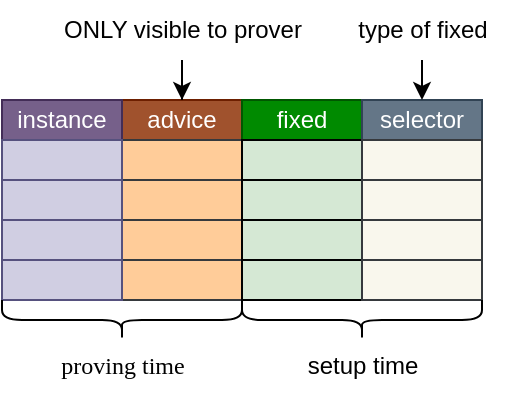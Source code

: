 <mxfile version="24.7.8" pages="4">
  <diagram name="overview" id="erxvB4CIaKITpxgfguMx">
    <mxGraphModel dx="941" dy="704" grid="1" gridSize="10" guides="1" tooltips="1" connect="1" arrows="1" fold="1" page="1" pageScale="1" pageWidth="850" pageHeight="1100" math="0" shadow="0">
      <root>
        <mxCell id="zXVIBMq-GNmkxpPJvBTb-0" />
        <mxCell id="zXVIBMq-GNmkxpPJvBTb-1" parent="zXVIBMq-GNmkxpPJvBTb-0" />
        <mxCell id="Fhe0EUWzFvp21NYp1h6w-1" value="advice" style="whiteSpace=wrap;html=1;fillColor=#a0522d;fontColor=#ffffff;strokeColor=#6D1F00;" parent="zXVIBMq-GNmkxpPJvBTb-1" vertex="1">
          <mxGeometry x="340" y="680" width="60" height="20" as="geometry" />
        </mxCell>
        <mxCell id="Fhe0EUWzFvp21NYp1h6w-2" value="" style="whiteSpace=wrap;html=1;fillColor=#ffcc99;strokeColor=#36393d;" parent="zXVIBMq-GNmkxpPJvBTb-1" vertex="1">
          <mxGeometry x="340" y="700" width="60" height="20" as="geometry" />
        </mxCell>
        <mxCell id="Fhe0EUWzFvp21NYp1h6w-4" value="" style="whiteSpace=wrap;html=1;fillColor=#ffcc99;strokeColor=#36393d;" parent="zXVIBMq-GNmkxpPJvBTb-1" vertex="1">
          <mxGeometry x="340" y="720" width="60" height="20" as="geometry" />
        </mxCell>
        <mxCell id="Fhe0EUWzFvp21NYp1h6w-5" value="" style="whiteSpace=wrap;html=1;fillColor=#ffcc99;strokeColor=#36393d;" parent="zXVIBMq-GNmkxpPJvBTb-1" vertex="1">
          <mxGeometry x="340" y="740" width="60" height="20" as="geometry" />
        </mxCell>
        <mxCell id="Fhe0EUWzFvp21NYp1h6w-6" value="" style="whiteSpace=wrap;html=1;fillColor=#ffcc99;strokeColor=#36393d;" parent="zXVIBMq-GNmkxpPJvBTb-1" vertex="1">
          <mxGeometry x="340" y="760" width="60" height="20" as="geometry" />
        </mxCell>
        <mxCell id="Fhe0EUWzFvp21NYp1h6w-7" value="instance" style="whiteSpace=wrap;html=1;fillColor=#76608a;fontColor=#ffffff;strokeColor=#432D57;" parent="zXVIBMq-GNmkxpPJvBTb-1" vertex="1">
          <mxGeometry x="280" y="680" width="60" height="20" as="geometry" />
        </mxCell>
        <mxCell id="Fhe0EUWzFvp21NYp1h6w-8" value="" style="whiteSpace=wrap;html=1;fillColor=#d0cee2;strokeColor=#56517e;" parent="zXVIBMq-GNmkxpPJvBTb-1" vertex="1">
          <mxGeometry x="280" y="700" width="60" height="20" as="geometry" />
        </mxCell>
        <mxCell id="Fhe0EUWzFvp21NYp1h6w-9" value="" style="whiteSpace=wrap;html=1;fillColor=#d0cee2;strokeColor=#56517e;" parent="zXVIBMq-GNmkxpPJvBTb-1" vertex="1">
          <mxGeometry x="280" y="720" width="60" height="20" as="geometry" />
        </mxCell>
        <mxCell id="Fhe0EUWzFvp21NYp1h6w-10" value="" style="whiteSpace=wrap;html=1;fillColor=#d0cee2;strokeColor=#56517e;" parent="zXVIBMq-GNmkxpPJvBTb-1" vertex="1">
          <mxGeometry x="280" y="740" width="60" height="20" as="geometry" />
        </mxCell>
        <mxCell id="uqruKTCq6MjBEcbjaGbl-15" value="fixed" style="whiteSpace=wrap;html=1;fillColor=#008a00;fontColor=#ffffff;strokeColor=#005700;" parent="zXVIBMq-GNmkxpPJvBTb-1" vertex="1">
          <mxGeometry x="400" y="680" width="60" height="20" as="geometry" />
        </mxCell>
        <mxCell id="uqruKTCq6MjBEcbjaGbl-16" value="" style="whiteSpace=wrap;html=1;fillColor=#d5e8d4;strokeColor=#000000;" parent="zXVIBMq-GNmkxpPJvBTb-1" vertex="1">
          <mxGeometry x="400" y="700" width="60" height="20" as="geometry" />
        </mxCell>
        <mxCell id="uqruKTCq6MjBEcbjaGbl-17" value="" style="whiteSpace=wrap;html=1;fillColor=#d5e8d4;strokeColor=#000000;" parent="zXVIBMq-GNmkxpPJvBTb-1" vertex="1">
          <mxGeometry x="400" y="720" width="60" height="20" as="geometry" />
        </mxCell>
        <mxCell id="uqruKTCq6MjBEcbjaGbl-18" value="" style="whiteSpace=wrap;html=1;fillColor=#d5e8d4;strokeColor=#000000;" parent="zXVIBMq-GNmkxpPJvBTb-1" vertex="1">
          <mxGeometry x="400" y="740" width="60" height="20" as="geometry" />
        </mxCell>
        <mxCell id="uqruKTCq6MjBEcbjaGbl-19" value="" style="whiteSpace=wrap;html=1;fillColor=#d5e8d4;strokeColor=#000000;" parent="zXVIBMq-GNmkxpPJvBTb-1" vertex="1">
          <mxGeometry x="400" y="760" width="60" height="20" as="geometry" />
        </mxCell>
        <mxCell id="uqruKTCq6MjBEcbjaGbl-20" value="" style="whiteSpace=wrap;html=1;fillColor=#d0cee2;strokeColor=#56517e;" parent="zXVIBMq-GNmkxpPJvBTb-1" vertex="1">
          <mxGeometry x="280" y="760" width="60" height="20" as="geometry" />
        </mxCell>
        <mxCell id="uqruKTCq6MjBEcbjaGbl-26" value="selector" style="whiteSpace=wrap;html=1;fillColor=#647687;fontColor=#ffffff;strokeColor=#314354;" parent="zXVIBMq-GNmkxpPJvBTb-1" vertex="1">
          <mxGeometry x="460" y="680" width="60" height="20" as="geometry" />
        </mxCell>
        <mxCell id="uqruKTCq6MjBEcbjaGbl-27" value="" style="whiteSpace=wrap;html=1;fillColor=#f9f7ed;strokeColor=#36393d;" parent="zXVIBMq-GNmkxpPJvBTb-1" vertex="1">
          <mxGeometry x="460" y="700" width="60" height="20" as="geometry" />
        </mxCell>
        <mxCell id="uqruKTCq6MjBEcbjaGbl-28" value="" style="whiteSpace=wrap;html=1;fillColor=#f9f7ed;strokeColor=#36393d;" parent="zXVIBMq-GNmkxpPJvBTb-1" vertex="1">
          <mxGeometry x="460" y="720" width="60" height="20" as="geometry" />
        </mxCell>
        <mxCell id="uqruKTCq6MjBEcbjaGbl-29" value="" style="whiteSpace=wrap;html=1;fillColor=#f9f7ed;strokeColor=#36393d;" parent="zXVIBMq-GNmkxpPJvBTb-1" vertex="1">
          <mxGeometry x="460" y="740" width="60" height="20" as="geometry" />
        </mxCell>
        <mxCell id="uqruKTCq6MjBEcbjaGbl-30" value="" style="whiteSpace=wrap;html=1;fillColor=#f9f7ed;strokeColor=#36393d;" parent="zXVIBMq-GNmkxpPJvBTb-1" vertex="1">
          <mxGeometry x="460" y="760" width="60" height="20" as="geometry" />
        </mxCell>
        <mxCell id="uqruKTCq6MjBEcbjaGbl-32" style="edgeStyle=orthogonalEdgeStyle;rounded=0;orthogonalLoop=1;jettySize=auto;html=1;" parent="zXVIBMq-GNmkxpPJvBTb-1" source="uqruKTCq6MjBEcbjaGbl-31" target="Fhe0EUWzFvp21NYp1h6w-1" edge="1">
          <mxGeometry relative="1" as="geometry" />
        </mxCell>
        <mxCell id="uqruKTCq6MjBEcbjaGbl-31" value="ONLY visible to prover" style="text;html=1;align=center;verticalAlign=middle;resizable=0;points=[];autosize=1;strokeColor=none;fillColor=none;" parent="zXVIBMq-GNmkxpPJvBTb-1" vertex="1">
          <mxGeometry x="300" y="630" width="140" height="30" as="geometry" />
        </mxCell>
        <mxCell id="uqruKTCq6MjBEcbjaGbl-33" value="" style="shape=curlyBracket;whiteSpace=wrap;html=1;rounded=1;labelPosition=left;verticalLabelPosition=middle;align=right;verticalAlign=middle;rotation=-90;" parent="zXVIBMq-GNmkxpPJvBTb-1" vertex="1">
          <mxGeometry x="330" y="730" width="20" height="120" as="geometry" />
        </mxCell>
        <mxCell id="uqruKTCq6MjBEcbjaGbl-34" value="proving time" style="text;html=1;align=center;verticalAlign=middle;resizable=0;points=[];autosize=1;strokeColor=none;fillColor=none;fontFamily=Comic Sans MS;" parent="zXVIBMq-GNmkxpPJvBTb-1" vertex="1">
          <mxGeometry x="295" y="798" width="90" height="30" as="geometry" />
        </mxCell>
        <mxCell id="uqruKTCq6MjBEcbjaGbl-37" value="setup time" style="text;html=1;align=center;verticalAlign=middle;resizable=0;points=[];autosize=1;strokeColor=none;fillColor=none;fontFamily=Helvetica;fontStyle=0" parent="zXVIBMq-GNmkxpPJvBTb-1" vertex="1">
          <mxGeometry x="420" y="798" width="80" height="30" as="geometry" />
        </mxCell>
        <mxCell id="uqruKTCq6MjBEcbjaGbl-39" value="" style="shape=curlyBracket;whiteSpace=wrap;html=1;rounded=1;labelPosition=left;verticalLabelPosition=middle;align=right;verticalAlign=middle;rotation=-90;" parent="zXVIBMq-GNmkxpPJvBTb-1" vertex="1">
          <mxGeometry x="450" y="730" width="20" height="120" as="geometry" />
        </mxCell>
        <mxCell id="rA79JAteqAuvBEPstEJZ-0" style="edgeStyle=orthogonalEdgeStyle;rounded=0;orthogonalLoop=1;jettySize=auto;html=1;" parent="zXVIBMq-GNmkxpPJvBTb-1" source="rA79JAteqAuvBEPstEJZ-1" edge="1">
          <mxGeometry relative="1" as="geometry">
            <mxPoint x="490" y="680" as="targetPoint" />
          </mxGeometry>
        </mxCell>
        <mxCell id="rA79JAteqAuvBEPstEJZ-1" value="type of fixed" style="text;html=1;align=center;verticalAlign=middle;resizable=0;points=[];autosize=1;strokeColor=none;fillColor=none;" parent="zXVIBMq-GNmkxpPJvBTb-1" vertex="1">
          <mxGeometry x="445" y="630" width="90" height="30" as="geometry" />
        </mxCell>
      </root>
    </mxGraphModel>
  </diagram>
  <diagram id="xYr-I3jei9-rszyX3rLk" name="gate">
    <mxGraphModel dx="701" dy="994" grid="1" gridSize="10" guides="1" tooltips="1" connect="1" arrows="1" fold="1" page="1" pageScale="1" pageWidth="850" pageHeight="1100" math="1" shadow="0">
      <root>
        <mxCell id="0" />
        <mxCell id="1" parent="0" />
        <mxCell id="TnoHbu-IOoF1eCXI0ILg-1" value="advice" style="whiteSpace=wrap;html=1;fillColor=#a0522d;fontColor=#ffffff;strokeColor=#6D1F00;" vertex="1" parent="1">
          <mxGeometry x="340" y="680" width="60" height="20" as="geometry" />
        </mxCell>
        <mxCell id="TnoHbu-IOoF1eCXI0ILg-2" value="" style="whiteSpace=wrap;html=1;fillColor=#ffcc99;strokeColor=#36393d;opacity=30;" vertex="1" parent="1">
          <mxGeometry x="340" y="700" width="60" height="20" as="geometry" />
        </mxCell>
        <mxCell id="TnoHbu-IOoF1eCXI0ILg-3" value="a" style="whiteSpace=wrap;html=1;fillColor=#ffcc99;strokeColor=#36393d;" vertex="1" parent="1">
          <mxGeometry x="340" y="720" width="60" height="20" as="geometry" />
        </mxCell>
        <mxCell id="TnoHbu-IOoF1eCXI0ILg-4" value="" style="whiteSpace=wrap;html=1;fillColor=#ffcc99;strokeColor=#36393d;opacity=30;" vertex="1" parent="1">
          <mxGeometry x="340" y="740" width="60" height="20" as="geometry" />
        </mxCell>
        <mxCell id="TnoHbu-IOoF1eCXI0ILg-10" value="fixed" style="whiteSpace=wrap;html=1;fillColor=#008a00;fontColor=#ffffff;strokeColor=#005700;" vertex="1" parent="1">
          <mxGeometry x="400" y="680" width="60" height="20" as="geometry" />
        </mxCell>
        <mxCell id="TnoHbu-IOoF1eCXI0ILg-11" value="b[-1]" style="whiteSpace=wrap;html=1;fillColor=#d5e8d4;strokeColor=#000000;" vertex="1" parent="1">
          <mxGeometry x="400" y="700" width="60" height="20" as="geometry" />
        </mxCell>
        <mxCell id="TnoHbu-IOoF1eCXI0ILg-12" value="b" style="whiteSpace=wrap;html=1;fillColor=#d5e8d4;strokeColor=#000000;" vertex="1" parent="1">
          <mxGeometry x="400" y="720" width="60" height="20" as="geometry" />
        </mxCell>
        <mxCell id="TnoHbu-IOoF1eCXI0ILg-13" value="b[1]" style="whiteSpace=wrap;html=1;fillColor=#d5e8d4;strokeColor=#000000;" vertex="1" parent="1">
          <mxGeometry x="400" y="740" width="60" height="20" as="geometry" />
        </mxCell>
        <mxCell id="TnoHbu-IOoF1eCXI0ILg-16" value="selector" style="whiteSpace=wrap;html=1;fillColor=#647687;fontColor=#ffffff;strokeColor=#314354;" vertex="1" parent="1">
          <mxGeometry x="460" y="680" width="60" height="20" as="geometry" />
        </mxCell>
        <mxCell id="TnoHbu-IOoF1eCXI0ILg-17" value="" style="whiteSpace=wrap;html=1;fillColor=#f9f7ed;strokeColor=#36393d;opacity=30;" vertex="1" parent="1">
          <mxGeometry x="460" y="700" width="60" height="20" as="geometry" />
        </mxCell>
        <mxCell id="TnoHbu-IOoF1eCXI0ILg-18" value="s" style="whiteSpace=wrap;html=1;fillColor=#f9f7ed;strokeColor=#36393d;" vertex="1" parent="1">
          <mxGeometry x="460" y="720" width="60" height="20" as="geometry" />
        </mxCell>
        <mxCell id="TnoHbu-IOoF1eCXI0ILg-19" value="" style="whiteSpace=wrap;html=1;fillColor=#f9f7ed;strokeColor=#36393d;opacity=30;" vertex="1" parent="1">
          <mxGeometry x="460" y="740" width="60" height="20" as="geometry" />
        </mxCell>
        <mxCell id="TnoHbu-IOoF1eCXI0ILg-21" value="Exmaple Gate:&lt;div&gt;s × (a - b - b[1]) = 0&lt;/div&gt;" style="text;html=1;align=center;verticalAlign=middle;resizable=0;points=[];autosize=1;strokeColor=none;fillColor=none;" vertex="1" parent="1">
          <mxGeometry x="365" y="770" width="130" height="40" as="geometry" />
        </mxCell>
      </root>
    </mxGraphModel>
  </diagram>
  <diagram id="Cb8LaQ_UW0BC1pMSvx32" name="permutation">
    <mxGraphModel dx="581" dy="823" grid="1" gridSize="10" guides="1" tooltips="1" connect="1" arrows="1" fold="1" page="1" pageScale="1" pageWidth="850" pageHeight="1100" math="1" shadow="0">
      <root>
        <mxCell id="0" />
        <mxCell id="1" parent="0" />
        <mxCell id="b1QmiIKwkVGBZoEQOCT--1" value="advice" style="whiteSpace=wrap;html=1;fillColor=#a0522d;fontColor=#ffffff;strokeColor=#6D1F00;" vertex="1" parent="1">
          <mxGeometry x="340" y="680" width="60" height="20" as="geometry" />
        </mxCell>
        <mxCell id="b1QmiIKwkVGBZoEQOCT--2" value="" style="whiteSpace=wrap;html=1;fillColor=#ffcc99;strokeColor=#36393d;opacity=30;" vertex="1" parent="1">
          <mxGeometry x="340" y="700" width="60" height="20" as="geometry" />
        </mxCell>
        <mxCell id="b1QmiIKwkVGBZoEQOCT--3" value="" style="whiteSpace=wrap;html=1;fillColor=#ffcc99;strokeColor=#36393d;opacity=30;" vertex="1" parent="1">
          <mxGeometry x="340" y="720" width="60" height="20" as="geometry" />
        </mxCell>
        <mxCell id="CuMTvHPehrBI720B8PiZ-6" style="rounded=0;orthogonalLoop=1;jettySize=auto;html=1;curved=1;endArrow=none;endFill=0;fillColor=#f8cecc;strokeColor=#b85450;strokeWidth=4;" edge="1" parent="1" source="b1QmiIKwkVGBZoEQOCT--4" target="b1QmiIKwkVGBZoEQOCT--7">
          <mxGeometry relative="1" as="geometry">
            <Array as="points">
              <mxPoint x="310" y="740" />
            </Array>
          </mxGeometry>
        </mxCell>
        <mxCell id="b1QmiIKwkVGBZoEQOCT--4" value="" style="whiteSpace=wrap;html=1;fillColor=#ffcc99;strokeColor=#36393d;" vertex="1" parent="1">
          <mxGeometry x="340" y="740" width="60" height="20" as="geometry" />
        </mxCell>
        <mxCell id="b1QmiIKwkVGBZoEQOCT--5" value="" style="whiteSpace=wrap;html=1;fillColor=#ffcc99;strokeColor=#36393d;opacity=30;" vertex="1" parent="1">
          <mxGeometry x="340" y="760" width="60" height="20" as="geometry" />
        </mxCell>
        <mxCell id="b1QmiIKwkVGBZoEQOCT--6" value="instance" style="whiteSpace=wrap;html=1;fillColor=#76608a;fontColor=#ffffff;strokeColor=#432D57;" vertex="1" parent="1">
          <mxGeometry x="280" y="680" width="60" height="20" as="geometry" />
        </mxCell>
        <mxCell id="b1QmiIKwkVGBZoEQOCT--7" value="" style="whiteSpace=wrap;html=1;fillColor=#d0cee2;strokeColor=#56517e;" vertex="1" parent="1">
          <mxGeometry x="280" y="700" width="60" height="20" as="geometry" />
        </mxCell>
        <mxCell id="b1QmiIKwkVGBZoEQOCT--8" value="" style="whiteSpace=wrap;html=1;fillColor=#d0cee2;strokeColor=#56517e;opacity=30;" vertex="1" parent="1">
          <mxGeometry x="280" y="720" width="60" height="20" as="geometry" />
        </mxCell>
        <mxCell id="b1QmiIKwkVGBZoEQOCT--9" value="" style="whiteSpace=wrap;html=1;fillColor=#d0cee2;strokeColor=#56517e;opacity=30;" vertex="1" parent="1">
          <mxGeometry x="280" y="740" width="60" height="20" as="geometry" />
        </mxCell>
        <mxCell id="b1QmiIKwkVGBZoEQOCT--15" value="" style="whiteSpace=wrap;html=1;fillColor=#d0cee2;strokeColor=#56517e;opacity=30;" vertex="1" parent="1">
          <mxGeometry x="280" y="760" width="60" height="20" as="geometry" />
        </mxCell>
        <mxCell id="CuMTvHPehrBI720B8PiZ-1" value="advice" style="whiteSpace=wrap;html=1;fillColor=#a0522d;fontColor=#ffffff;strokeColor=#6D1F00;" vertex="1" parent="1">
          <mxGeometry x="400" y="680" width="60" height="20" as="geometry" />
        </mxCell>
        <mxCell id="CuMTvHPehrBI720B8PiZ-2" value="" style="whiteSpace=wrap;html=1;fillColor=#ffcc99;strokeColor=#36393d;opacity=30;" vertex="1" parent="1">
          <mxGeometry x="400" y="700" width="60" height="20" as="geometry" />
        </mxCell>
        <mxCell id="CuMTvHPehrBI720B8PiZ-3" value="" style="whiteSpace=wrap;html=1;fillColor=#ffcc99;strokeColor=#36393d;opacity=30;" vertex="1" parent="1">
          <mxGeometry x="400" y="720" width="60" height="20" as="geometry" />
        </mxCell>
        <mxCell id="CuMTvHPehrBI720B8PiZ-4" value="" style="whiteSpace=wrap;html=1;fillColor=#ffcc99;strokeColor=#36393d;opacity=30;" vertex="1" parent="1">
          <mxGeometry x="400" y="740" width="60" height="20" as="geometry" />
        </mxCell>
        <mxCell id="CuMTvHPehrBI720B8PiZ-5" value="" style="whiteSpace=wrap;html=1;fillColor=#ffcc99;strokeColor=#36393d;" vertex="1" parent="1">
          <mxGeometry x="400" y="760" width="60" height="20" as="geometry" />
        </mxCell>
        <mxCell id="CuMTvHPehrBI720B8PiZ-7" style="rounded=0;orthogonalLoop=1;jettySize=auto;html=1;curved=1;endArrow=none;endFill=0;fillColor=#f8cecc;strokeColor=#b85450;strokeWidth=4;" edge="1" parent="1" source="CuMTvHPehrBI720B8PiZ-5" target="b1QmiIKwkVGBZoEQOCT--7">
          <mxGeometry relative="1" as="geometry">
            <mxPoint x="350" y="754" as="sourcePoint" />
            <mxPoint x="323" y="730" as="targetPoint" />
            <Array as="points">
              <mxPoint x="420" y="710" />
            </Array>
          </mxGeometry>
        </mxCell>
        <mxCell id="CuMTvHPehrBI720B8PiZ-8" style="rounded=0;orthogonalLoop=1;jettySize=auto;html=1;curved=1;endArrow=none;endFill=0;fillColor=#f8cecc;strokeColor=#b85450;strokeWidth=4;" edge="1" parent="1" source="CuMTvHPehrBI720B8PiZ-5" target="b1QmiIKwkVGBZoEQOCT--4">
          <mxGeometry relative="1" as="geometry">
            <mxPoint x="350" y="755" as="sourcePoint" />
            <mxPoint x="320" y="730" as="targetPoint" />
            <Array as="points">
              <mxPoint x="370" y="770" />
            </Array>
          </mxGeometry>
        </mxCell>
      </root>
    </mxGraphModel>
  </diagram>
  <diagram id="CVOr4yMlulsHs_7cnJ09" name="lookup">
    <mxGraphModel dx="581" dy="823" grid="1" gridSize="10" guides="1" tooltips="1" connect="1" arrows="1" fold="1" page="1" pageScale="1" pageWidth="850" pageHeight="1100" math="1" shadow="0">
      <root>
        <mxCell id="0" />
        <mxCell id="1" parent="0" />
        <mxCell id="GYYGJoSbbcWuhiiGKDRm-1" value="advice" style="whiteSpace=wrap;html=1;fillColor=#a0522d;fontColor=#ffffff;strokeColor=#6D1F00;" vertex="1" parent="1">
          <mxGeometry x="340" y="680" width="60" height="20" as="geometry" />
        </mxCell>
        <mxCell id="GYYGJoSbbcWuhiiGKDRm-2" value="a" style="whiteSpace=wrap;html=1;fillColor=#ffcc99;strokeColor=#36393d;" vertex="1" parent="1">
          <mxGeometry x="340" y="700" width="60" height="20" as="geometry" />
        </mxCell>
        <mxCell id="GYYGJoSbbcWuhiiGKDRm-3" value="" style="whiteSpace=wrap;html=1;fillColor=#ffcc99;strokeColor=#36393d;opacity=30;" vertex="1" parent="1">
          <mxGeometry x="340" y="720" width="60" height="20" as="geometry" />
        </mxCell>
        <mxCell id="GYYGJoSbbcWuhiiGKDRm-4" value="" style="whiteSpace=wrap;html=1;fillColor=#ffcc99;strokeColor=#36393d;opacity=30;" vertex="1" parent="1">
          <mxGeometry x="340" y="740" width="60" height="20" as="geometry" />
        </mxCell>
        <mxCell id="GYYGJoSbbcWuhiiGKDRm-5" value="" style="whiteSpace=wrap;html=1;fillColor=#ffcc99;strokeColor=#36393d;opacity=30;" vertex="1" parent="1">
          <mxGeometry x="340" y="760" width="60" height="20" as="geometry" />
        </mxCell>
        <mxCell id="GYYGJoSbbcWuhiiGKDRm-10" value="fixed" style="whiteSpace=wrap;html=1;fillColor=#008a00;fontColor=#ffffff;strokeColor=#005700;" vertex="1" parent="1">
          <mxGeometry x="400" y="680" width="60" height="20" as="geometry" />
        </mxCell>
        <mxCell id="GYYGJoSbbcWuhiiGKDRm-11" value="" style="whiteSpace=wrap;html=1;fillColor=#d5e8d4;strokeColor=#000000;" vertex="1" parent="1">
          <mxGeometry x="400" y="700" width="60" height="20" as="geometry" />
        </mxCell>
        <mxCell id="GYYGJoSbbcWuhiiGKDRm-12" value="" style="whiteSpace=wrap;html=1;fillColor=#d5e8d4;strokeColor=#000000;" vertex="1" parent="1">
          <mxGeometry x="400" y="720" width="60" height="20" as="geometry" />
        </mxCell>
        <mxCell id="GYYGJoSbbcWuhiiGKDRm-13" value="" style="whiteSpace=wrap;html=1;fillColor=#d5e8d4;strokeColor=#000000;" vertex="1" parent="1">
          <mxGeometry x="400" y="740" width="60" height="20" as="geometry" />
        </mxCell>
        <mxCell id="GYYGJoSbbcWuhiiGKDRm-14" value="" style="whiteSpace=wrap;html=1;fillColor=#d5e8d4;strokeColor=#000000;" vertex="1" parent="1">
          <mxGeometry x="400" y="760" width="60" height="20" as="geometry" />
        </mxCell>
        <mxCell id="GYYGJoSbbcWuhiiGKDRm-16" value="selector" style="whiteSpace=wrap;html=1;fillColor=#647687;fontColor=#ffffff;strokeColor=#314354;" vertex="1" parent="1">
          <mxGeometry x="460" y="680" width="60" height="20" as="geometry" />
        </mxCell>
        <mxCell id="GYYGJoSbbcWuhiiGKDRm-17" value="s" style="whiteSpace=wrap;html=1;fillColor=#f9f7ed;strokeColor=#36393d;" vertex="1" parent="1">
          <mxGeometry x="460" y="700" width="60" height="20" as="geometry" />
        </mxCell>
        <mxCell id="GYYGJoSbbcWuhiiGKDRm-18" value="" style="whiteSpace=wrap;html=1;fillColor=#f9f7ed;strokeColor=#36393d;opacity=30;" vertex="1" parent="1">
          <mxGeometry x="460" y="720" width="60" height="20" as="geometry" />
        </mxCell>
        <mxCell id="GYYGJoSbbcWuhiiGKDRm-19" value="" style="whiteSpace=wrap;html=1;fillColor=#f9f7ed;strokeColor=#36393d;opacity=30;" vertex="1" parent="1">
          <mxGeometry x="460" y="740" width="60" height="20" as="geometry" />
        </mxCell>
        <mxCell id="GYYGJoSbbcWuhiiGKDRm-20" value="" style="whiteSpace=wrap;html=1;fillColor=#f9f7ed;strokeColor=#36393d;opacity=30;" vertex="1" parent="1">
          <mxGeometry x="460" y="760" width="60" height="20" as="geometry" />
        </mxCell>
        <mxCell id="qinpbkogeT-0GcDgi5bw-1" value="range&lt;div&gt;table&lt;/div&gt;" style="whiteSpace=wrap;html=1;fillColor=#cdeb8b;strokeColor=#36393d;opacity=50;textOpacity=50;dashed=1;" vertex="1" parent="1">
          <mxGeometry x="405" y="705" width="50" height="70" as="geometry" />
        </mxCell>
      </root>
    </mxGraphModel>
  </diagram>
</mxfile>

